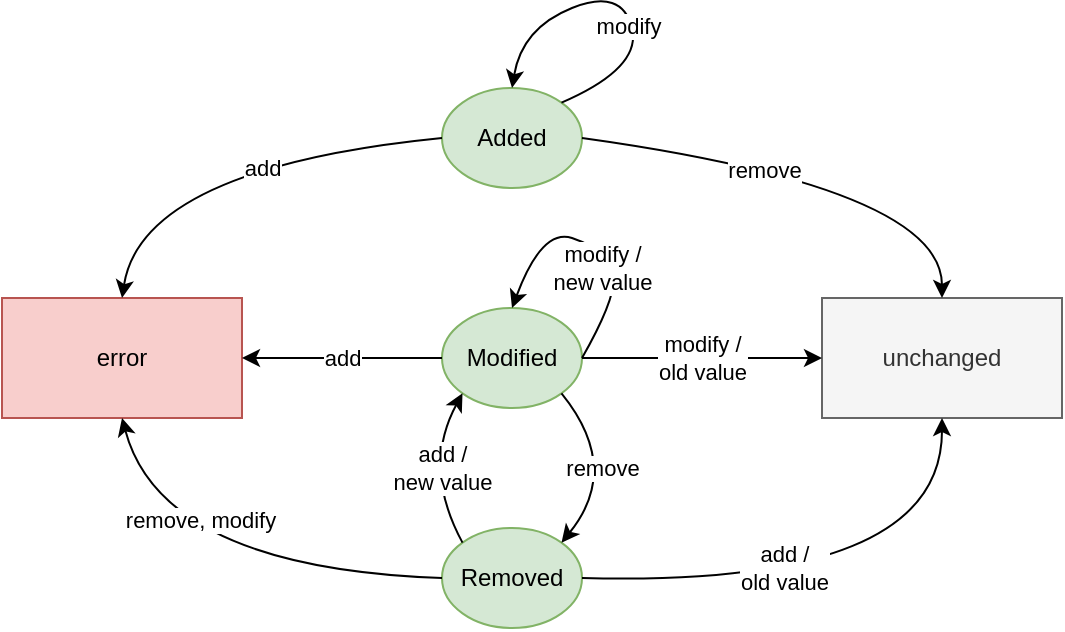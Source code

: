<mxfile version="20.5.3" type="embed"><diagram name="Seite-1" id="kQz5wrokmIZP_kxzHKaK"><mxGraphModel dx="1411" dy="632" grid="1" gridSize="10" guides="1" tooltips="1" connect="1" arrows="1" fold="1" page="1" pageScale="1" pageWidth="827" pageHeight="1169" math="0" shadow="0"><root><mxCell id="0"/><mxCell id="1" parent="0"/><mxCell id="Ot1c8mI25hrCOPRnf9G1-1" value="Added" style="ellipse;whiteSpace=wrap;html=1;fillColor=#d5e8d4;strokeColor=#82b366;" parent="1" vertex="1"><mxGeometry x="230" y="80" width="70" height="50" as="geometry"/></mxCell><mxCell id="Ot1c8mI25hrCOPRnf9G1-2" value="Modified" style="ellipse;whiteSpace=wrap;html=1;fillColor=#d5e8d4;strokeColor=#82b366;" parent="1" vertex="1"><mxGeometry x="230" y="190" width="70" height="50" as="geometry"/></mxCell><mxCell id="Ot1c8mI25hrCOPRnf9G1-3" value="Removed" style="ellipse;whiteSpace=wrap;html=1;fillColor=#d5e8d4;strokeColor=#82b366;" parent="1" vertex="1"><mxGeometry x="230" y="300" width="70" height="50" as="geometry"/></mxCell><mxCell id="Ot1c8mI25hrCOPRnf9G1-5" value="unchanged" style="rounded=0;whiteSpace=wrap;html=1;fillColor=#f5f5f5;fontColor=#333333;strokeColor=#666666;" parent="1" vertex="1"><mxGeometry x="420" y="185" width="120" height="60" as="geometry"/></mxCell><mxCell id="Ot1c8mI25hrCOPRnf9G1-6" value="error" style="rounded=0;whiteSpace=wrap;html=1;fillColor=#f8cecc;strokeColor=#b85450;" parent="1" vertex="1"><mxGeometry x="10" y="185" width="120" height="60" as="geometry"/></mxCell><mxCell id="Ot1c8mI25hrCOPRnf9G1-9" value="" style="endArrow=classic;html=1;entryX=0.5;entryY=0;entryDx=0;entryDy=0;curved=1;exitX=1;exitY=0.5;exitDx=0;exitDy=0;" parent="1" source="Ot1c8mI25hrCOPRnf9G1-1" target="Ot1c8mI25hrCOPRnf9G1-5" edge="1"><mxGeometry relative="1" as="geometry"><mxPoint x="420" y="290" as="sourcePoint"/><mxPoint x="520" y="290" as="targetPoint"/><Array as="points"><mxPoint x="480" y="130"/></Array></mxGeometry></mxCell><mxCell id="Ot1c8mI25hrCOPRnf9G1-10" value="remove" style="edgeLabel;resizable=0;html=1;align=center;verticalAlign=middle;" parent="Ot1c8mI25hrCOPRnf9G1-9" connectable="0" vertex="1"><mxGeometry relative="1" as="geometry"><mxPoint x="-27" y="-1" as="offset"/></mxGeometry></mxCell><mxCell id="Ot1c8mI25hrCOPRnf9G1-12" value="" style="endArrow=classic;html=1;exitX=1;exitY=0;exitDx=0;exitDy=0;entryX=0.5;entryY=0;entryDx=0;entryDy=0;curved=1;" parent="1" source="Ot1c8mI25hrCOPRnf9G1-1" target="Ot1c8mI25hrCOPRnf9G1-1" edge="1"><mxGeometry relative="1" as="geometry"><mxPoint x="420" y="290" as="sourcePoint"/><mxPoint x="370" y="20" as="targetPoint"/><Array as="points"><mxPoint x="330" y="70"/><mxPoint x="320" y="30"/><mxPoint x="270" y="50"/></Array></mxGeometry></mxCell><mxCell id="Ot1c8mI25hrCOPRnf9G1-13" value="modify" style="edgeLabel;resizable=0;html=1;align=center;verticalAlign=middle;" parent="Ot1c8mI25hrCOPRnf9G1-12" connectable="0" vertex="1"><mxGeometry relative="1" as="geometry"><mxPoint x="3" y="18" as="offset"/></mxGeometry></mxCell><mxCell id="Ot1c8mI25hrCOPRnf9G1-14" value="" style="endArrow=classic;html=1;exitX=0;exitY=0.5;exitDx=0;exitDy=0;entryX=0.5;entryY=0;entryDx=0;entryDy=0;curved=1;" parent="1" source="Ot1c8mI25hrCOPRnf9G1-1" target="Ot1c8mI25hrCOPRnf9G1-6" edge="1"><mxGeometry relative="1" as="geometry"><mxPoint x="380" y="290" as="sourcePoint"/><mxPoint x="480" y="290" as="targetPoint"/><Array as="points"><mxPoint x="80" y="120"/></Array></mxGeometry></mxCell><mxCell id="Ot1c8mI25hrCOPRnf9G1-15" value="add" style="edgeLabel;resizable=0;html=1;align=center;verticalAlign=middle;" parent="Ot1c8mI25hrCOPRnf9G1-14" connectable="0" vertex="1"><mxGeometry relative="1" as="geometry"><mxPoint x="18" y="4" as="offset"/></mxGeometry></mxCell><mxCell id="Ot1c8mI25hrCOPRnf9G1-16" value="" style="endArrow=classic;html=1;exitX=1;exitY=0.5;exitDx=0;exitDy=0;curved=1;entryX=0.5;entryY=0;entryDx=0;entryDy=0;" parent="1" source="Ot1c8mI25hrCOPRnf9G1-2" target="Ot1c8mI25hrCOPRnf9G1-2" edge="1"><mxGeometry relative="1" as="geometry"><mxPoint x="420" y="290" as="sourcePoint"/><mxPoint x="280" y="150" as="targetPoint"/><Array as="points"><mxPoint x="320" y="180"/><mxPoint x="310" y="160"/><mxPoint x="280" y="150"/></Array></mxGeometry></mxCell><mxCell id="Ot1c8mI25hrCOPRnf9G1-17" value="&lt;div&gt;modify /&lt;/div&gt;&lt;div&gt;new value&lt;br&gt;&lt;/div&gt;" style="edgeLabel;resizable=0;html=1;align=center;verticalAlign=middle;" parent="Ot1c8mI25hrCOPRnf9G1-16" connectable="0" vertex="1"><mxGeometry relative="1" as="geometry"><mxPoint x="5" y="12" as="offset"/></mxGeometry></mxCell><mxCell id="Ot1c8mI25hrCOPRnf9G1-18" value="" style="endArrow=classic;html=1;rounded=0;exitX=1;exitY=0.5;exitDx=0;exitDy=0;entryX=0;entryY=0.5;entryDx=0;entryDy=0;" parent="1" source="Ot1c8mI25hrCOPRnf9G1-2" target="Ot1c8mI25hrCOPRnf9G1-5" edge="1"><mxGeometry relative="1" as="geometry"><mxPoint x="420" y="290" as="sourcePoint"/><mxPoint x="520" y="290" as="targetPoint"/></mxGeometry></mxCell><mxCell id="Ot1c8mI25hrCOPRnf9G1-19" value="modify / &lt;br&gt;old value" style="edgeLabel;resizable=0;html=1;align=center;verticalAlign=middle;" parent="Ot1c8mI25hrCOPRnf9G1-18" connectable="0" vertex="1"><mxGeometry relative="1" as="geometry"/></mxCell><mxCell id="Ot1c8mI25hrCOPRnf9G1-20" value="" style="endArrow=classic;html=1;exitX=1;exitY=0.5;exitDx=0;exitDy=0;entryX=0.5;entryY=1;entryDx=0;entryDy=0;curved=1;" parent="1" source="Ot1c8mI25hrCOPRnf9G1-3" target="Ot1c8mI25hrCOPRnf9G1-5" edge="1"><mxGeometry relative="1" as="geometry"><mxPoint x="420" y="290" as="sourcePoint"/><mxPoint x="520" y="290" as="targetPoint"/><Array as="points"><mxPoint x="480" y="330"/></Array></mxGeometry></mxCell><mxCell id="Ot1c8mI25hrCOPRnf9G1-21" value="add / &lt;br&gt;old value" style="edgeLabel;resizable=0;html=1;align=center;verticalAlign=middle;" parent="Ot1c8mI25hrCOPRnf9G1-20" connectable="0" vertex="1"><mxGeometry relative="1" as="geometry"><mxPoint x="-32" y="-9" as="offset"/></mxGeometry></mxCell><mxCell id="Ot1c8mI25hrCOPRnf9G1-22" value="" style="endArrow=classic;html=1;exitX=0;exitY=0;exitDx=0;exitDy=0;entryX=0;entryY=1;entryDx=0;entryDy=0;curved=1;" parent="1" source="Ot1c8mI25hrCOPRnf9G1-3" target="Ot1c8mI25hrCOPRnf9G1-2" edge="1"><mxGeometry relative="1" as="geometry"><mxPoint x="260" y="279.66" as="sourcePoint"/><mxPoint x="360" y="279.66" as="targetPoint"/><Array as="points"><mxPoint x="220" y="270"/></Array></mxGeometry></mxCell><mxCell id="Ot1c8mI25hrCOPRnf9G1-23" value="add /&lt;br&gt;new value" style="edgeLabel;resizable=0;html=1;align=center;verticalAlign=middle;" parent="Ot1c8mI25hrCOPRnf9G1-22" connectable="0" vertex="1"><mxGeometry relative="1" as="geometry"><mxPoint x="10" as="offset"/></mxGeometry></mxCell><mxCell id="Ot1c8mI25hrCOPRnf9G1-24" value="" style="endArrow=classic;html=1;exitX=1;exitY=1;exitDx=0;exitDy=0;curved=1;entryX=1;entryY=0;entryDx=0;entryDy=0;" parent="1" source="Ot1c8mI25hrCOPRnf9G1-2" target="Ot1c8mI25hrCOPRnf9G1-3" edge="1"><mxGeometry relative="1" as="geometry"><mxPoint x="420" y="290" as="sourcePoint"/><mxPoint x="520" y="290" as="targetPoint"/><Array as="points"><mxPoint x="320" y="270"/></Array></mxGeometry></mxCell><mxCell id="Ot1c8mI25hrCOPRnf9G1-25" value="remove" style="edgeLabel;resizable=0;html=1;align=center;verticalAlign=middle;" parent="Ot1c8mI25hrCOPRnf9G1-24" connectable="0" vertex="1"><mxGeometry relative="1" as="geometry"><mxPoint x="-10" as="offset"/></mxGeometry></mxCell><mxCell id="Ot1c8mI25hrCOPRnf9G1-26" value="" style="endArrow=classic;html=1;exitX=0;exitY=0.5;exitDx=0;exitDy=0;entryX=0.5;entryY=1;entryDx=0;entryDy=0;curved=1;" parent="1" source="Ot1c8mI25hrCOPRnf9G1-3" target="Ot1c8mI25hrCOPRnf9G1-6" edge="1"><mxGeometry relative="1" as="geometry"><mxPoint x="380" y="290" as="sourcePoint"/><mxPoint x="480" y="290" as="targetPoint"/><Array as="points"><mxPoint x="90" y="320"/></Array></mxGeometry></mxCell><mxCell id="Ot1c8mI25hrCOPRnf9G1-27" value="&lt;div&gt;remove, modify&lt;/div&gt;" style="edgeLabel;resizable=0;html=1;align=center;verticalAlign=middle;" parent="Ot1c8mI25hrCOPRnf9G1-26" connectable="0" vertex="1"><mxGeometry relative="1" as="geometry"><mxPoint x="-12" y="-25" as="offset"/></mxGeometry></mxCell><mxCell id="Ot1c8mI25hrCOPRnf9G1-29" value="" style="endArrow=classic;html=1;rounded=0;exitX=0;exitY=0.5;exitDx=0;exitDy=0;entryX=1;entryY=0.5;entryDx=0;entryDy=0;" parent="1" source="Ot1c8mI25hrCOPRnf9G1-2" target="Ot1c8mI25hrCOPRnf9G1-6" edge="1"><mxGeometry relative="1" as="geometry"><mxPoint x="380" y="290" as="sourcePoint"/><mxPoint x="480" y="290" as="targetPoint"/></mxGeometry></mxCell><mxCell id="Ot1c8mI25hrCOPRnf9G1-30" value="add" style="edgeLabel;resizable=0;html=1;align=center;verticalAlign=middle;" parent="Ot1c8mI25hrCOPRnf9G1-29" connectable="0" vertex="1"><mxGeometry relative="1" as="geometry"/></mxCell></root></mxGraphModel></diagram></mxfile>